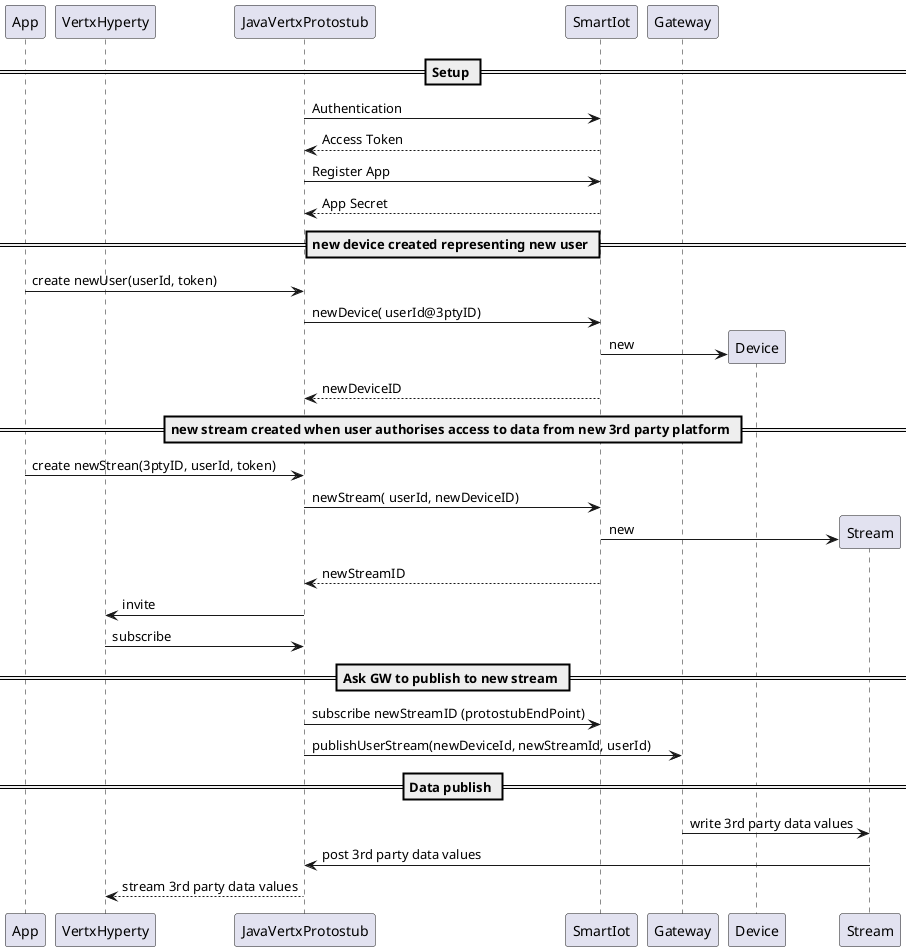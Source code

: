 @startuml

participant App
participant VertxHyperty
participant JavaVertxProtostub
participant SmartIot
participant Gateway
participant Device
participant Stream

== Setup ==

SmartIot <- JavaVertxProtostub : Authentication

SmartIot --> JavaVertxProtostub : Access Token

SmartIot <- JavaVertxProtostub : Register App

SmartIot --> JavaVertxProtostub : App Secret

== new device created representing new user ==

App -> JavaVertxProtostub : create newUser(userId, token)

SmartIot <- JavaVertxProtostub : newDevice( userId@3ptyID)

create Device
SmartIot -> Device : new

SmartIot --> JavaVertxProtostub : newDeviceID

== new stream created when user authorises access to data from new 3rd party platform ==

App -> JavaVertxProtostub : create newStrean(3ptyID, userId, token)

SmartIot <- JavaVertxProtostub : newStream( userId, newDeviceID)



create Stream
SmartIot -> Stream : new

SmartIot --> JavaVertxProtostub : newStreamID

VertxHyperty <- JavaVertxProtostub : invite

VertxHyperty -> JavaVertxProtostub : subscribe

== Ask GW to publish to new stream ==

JavaVertxProtostub -> SmartIot : subscribe newStreamID (protostubEndPoint)

JavaVertxProtostub -> Gateway : publishUserStream(newDeviceId, newStreamId, userId)


== Data publish ==

Gateway -> Stream : write 3rd party data values

Stream -> JavaVertxProtostub : post 3rd party data values

VertxHyperty <-- JavaVertxProtostub : stream 3rd party data values

@enduml